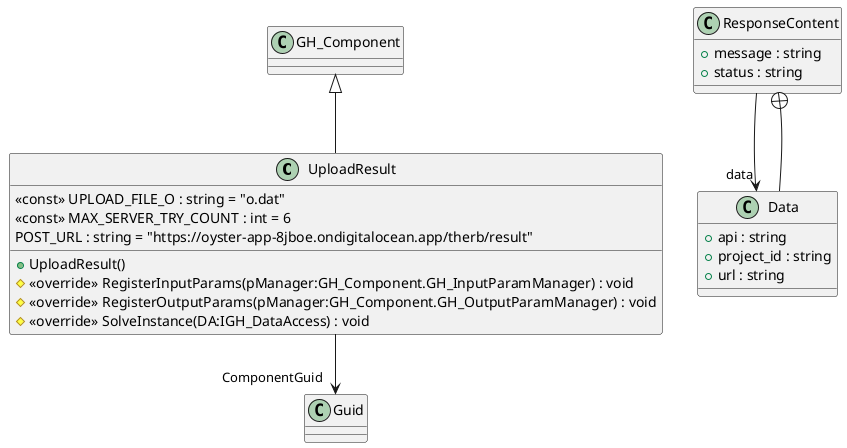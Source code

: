 @startuml
class UploadResult {
    <<const>> UPLOAD_FILE_O : string = "o.dat"
    <<const>> MAX_SERVER_TRY_COUNT : int = 6
    POST_URL : string = "https://oyster-app-8jboe.ondigitalocean.app/therb/result"
    + UploadResult()
    # <<override>> RegisterInputParams(pManager:GH_Component.GH_InputParamManager) : void
    # <<override>> RegisterOutputParams(pManager:GH_Component.GH_OutputParamManager) : void
    # <<override>> SolveInstance(DA:IGH_DataAccess) : void
}
class ResponseContent {
    + message : string
    + status : string
}
class Data {
    + api : string
    + project_id : string
    + url : string
}
GH_Component <|-- UploadResult
UploadResult --> "ComponentGuid" Guid
ResponseContent --> "data" Data
ResponseContent +-- Data
@enduml
